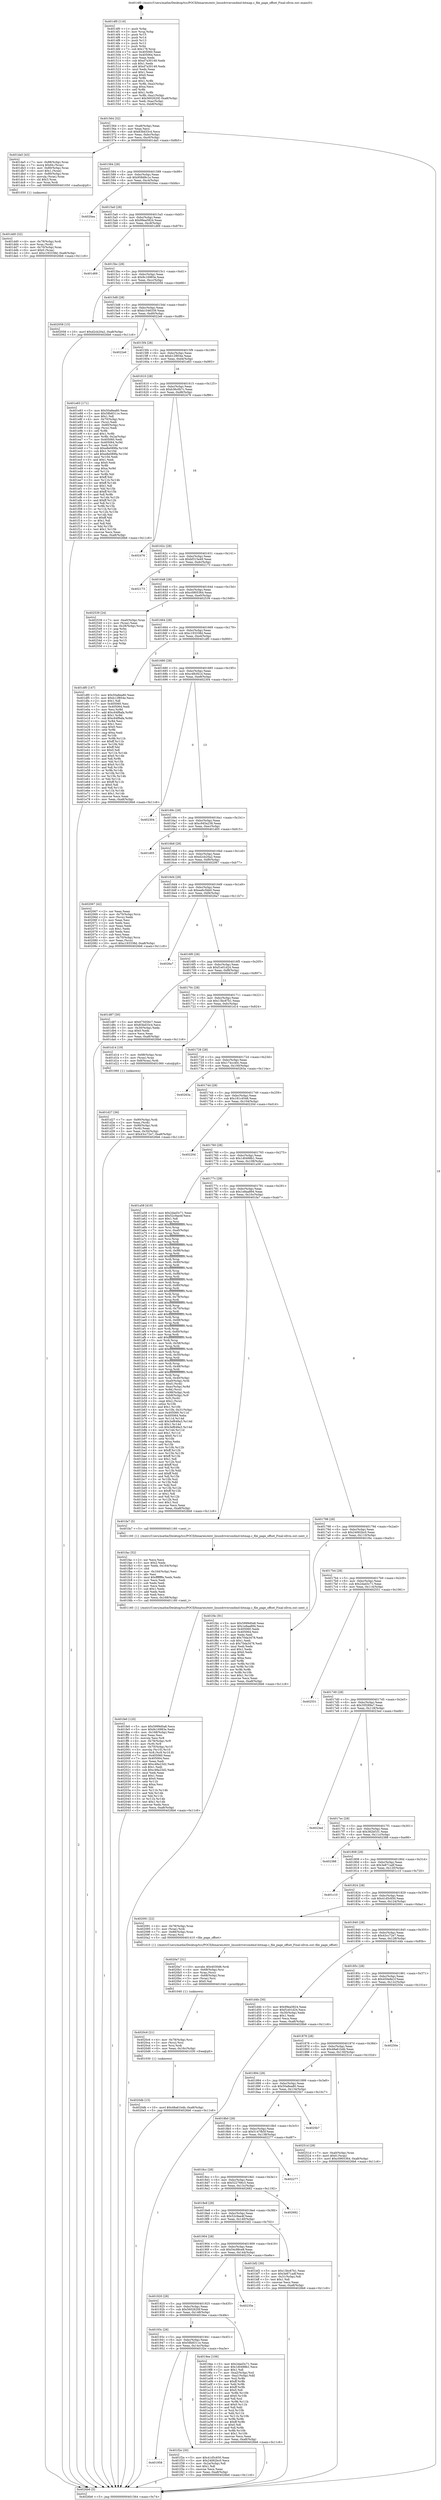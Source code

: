 digraph "0x4014f0" {
  label = "0x4014f0 (/mnt/c/Users/mathe/Desktop/tcc/POCII/binaries/extr_linuxdriversmdmd-bitmap.c_file_page_offset_Final-ollvm.out::main(0))"
  labelloc = "t"
  node[shape=record]

  Entry [label="",width=0.3,height=0.3,shape=circle,fillcolor=black,style=filled]
  "0x401564" [label="{
     0x401564 [32]\l
     | [instrs]\l
     &nbsp;&nbsp;0x401564 \<+6\>: mov -0xa8(%rbp),%eax\l
     &nbsp;&nbsp;0x40156a \<+2\>: mov %eax,%ecx\l
     &nbsp;&nbsp;0x40156c \<+6\>: sub $0x83bd33c4,%ecx\l
     &nbsp;&nbsp;0x401572 \<+6\>: mov %eax,-0xbc(%rbp)\l
     &nbsp;&nbsp;0x401578 \<+6\>: mov %ecx,-0xc0(%rbp)\l
     &nbsp;&nbsp;0x40157e \<+6\>: je 0000000000401da5 \<main+0x8b5\>\l
  }"]
  "0x401da5" [label="{
     0x401da5 [43]\l
     | [instrs]\l
     &nbsp;&nbsp;0x401da5 \<+7\>: mov -0x88(%rbp),%rax\l
     &nbsp;&nbsp;0x401dac \<+7\>: movq $0x64,(%rax)\l
     &nbsp;&nbsp;0x401db3 \<+4\>: mov -0x80(%rbp),%rax\l
     &nbsp;&nbsp;0x401db7 \<+6\>: movl $0x1,(%rax)\l
     &nbsp;&nbsp;0x401dbd \<+4\>: mov -0x80(%rbp),%rax\l
     &nbsp;&nbsp;0x401dc1 \<+3\>: movslq (%rax),%rax\l
     &nbsp;&nbsp;0x401dc4 \<+4\>: shl $0x3,%rax\l
     &nbsp;&nbsp;0x401dc8 \<+3\>: mov %rax,%rdi\l
     &nbsp;&nbsp;0x401dcb \<+5\>: call 0000000000401050 \<malloc@plt\>\l
     | [calls]\l
     &nbsp;&nbsp;0x401050 \{1\} (unknown)\l
  }"]
  "0x401584" [label="{
     0x401584 [28]\l
     | [instrs]\l
     &nbsp;&nbsp;0x401584 \<+5\>: jmp 0000000000401589 \<main+0x99\>\l
     &nbsp;&nbsp;0x401589 \<+6\>: mov -0xbc(%rbp),%eax\l
     &nbsp;&nbsp;0x40158f \<+5\>: sub $0x958d9c1e,%eax\l
     &nbsp;&nbsp;0x401594 \<+6\>: mov %eax,-0xc4(%rbp)\l
     &nbsp;&nbsp;0x40159a \<+6\>: je 00000000004020ea \<main+0xbfa\>\l
  }"]
  Exit [label="",width=0.3,height=0.3,shape=circle,fillcolor=black,style=filled,peripheries=2]
  "0x4020ea" [label="{
     0x4020ea\l
  }", style=dashed]
  "0x4015a0" [label="{
     0x4015a0 [28]\l
     | [instrs]\l
     &nbsp;&nbsp;0x4015a0 \<+5\>: jmp 00000000004015a5 \<main+0xb5\>\l
     &nbsp;&nbsp;0x4015a5 \<+6\>: mov -0xbc(%rbp),%eax\l
     &nbsp;&nbsp;0x4015ab \<+5\>: sub $0x99ea5824,%eax\l
     &nbsp;&nbsp;0x4015b0 \<+6\>: mov %eax,-0xc8(%rbp)\l
     &nbsp;&nbsp;0x4015b6 \<+6\>: je 0000000000401d69 \<main+0x879\>\l
  }"]
  "0x4020db" [label="{
     0x4020db [15]\l
     | [instrs]\l
     &nbsp;&nbsp;0x4020db \<+10\>: movl $0x48a61b4b,-0xa8(%rbp)\l
     &nbsp;&nbsp;0x4020e5 \<+5\>: jmp 00000000004026b6 \<main+0x11c6\>\l
  }"]
  "0x401d69" [label="{
     0x401d69\l
  }", style=dashed]
  "0x4015bc" [label="{
     0x4015bc [28]\l
     | [instrs]\l
     &nbsp;&nbsp;0x4015bc \<+5\>: jmp 00000000004015c1 \<main+0xd1\>\l
     &nbsp;&nbsp;0x4015c1 \<+6\>: mov -0xbc(%rbp),%eax\l
     &nbsp;&nbsp;0x4015c7 \<+5\>: sub $0x9c16983e,%eax\l
     &nbsp;&nbsp;0x4015cc \<+6\>: mov %eax,-0xcc(%rbp)\l
     &nbsp;&nbsp;0x4015d2 \<+6\>: je 0000000000402058 \<main+0xb68\>\l
  }"]
  "0x4020c6" [label="{
     0x4020c6 [21]\l
     | [instrs]\l
     &nbsp;&nbsp;0x4020c6 \<+4\>: mov -0x78(%rbp),%rsi\l
     &nbsp;&nbsp;0x4020ca \<+3\>: mov (%rsi),%rsi\l
     &nbsp;&nbsp;0x4020cd \<+3\>: mov %rsi,%rdi\l
     &nbsp;&nbsp;0x4020d0 \<+6\>: mov %eax,-0x16c(%rbp)\l
     &nbsp;&nbsp;0x4020d6 \<+5\>: call 0000000000401030 \<free@plt\>\l
     | [calls]\l
     &nbsp;&nbsp;0x401030 \{1\} (unknown)\l
  }"]
  "0x402058" [label="{
     0x402058 [15]\l
     | [instrs]\l
     &nbsp;&nbsp;0x402058 \<+10\>: movl $0xd2cb20a2,-0xa8(%rbp)\l
     &nbsp;&nbsp;0x402062 \<+5\>: jmp 00000000004026b6 \<main+0x11c6\>\l
  }"]
  "0x4015d8" [label="{
     0x4015d8 [28]\l
     | [instrs]\l
     &nbsp;&nbsp;0x4015d8 \<+5\>: jmp 00000000004015dd \<main+0xed\>\l
     &nbsp;&nbsp;0x4015dd \<+6\>: mov -0xbc(%rbp),%eax\l
     &nbsp;&nbsp;0x4015e3 \<+5\>: sub $0xb1046339,%eax\l
     &nbsp;&nbsp;0x4015e8 \<+6\>: mov %eax,-0xd0(%rbp)\l
     &nbsp;&nbsp;0x4015ee \<+6\>: je 00000000004022e6 \<main+0xdf6\>\l
  }"]
  "0x4020a7" [label="{
     0x4020a7 [31]\l
     | [instrs]\l
     &nbsp;&nbsp;0x4020a7 \<+10\>: movabs $0x4030d6,%rdi\l
     &nbsp;&nbsp;0x4020b1 \<+4\>: mov -0x68(%rbp),%rsi\l
     &nbsp;&nbsp;0x4020b5 \<+3\>: mov %rax,(%rsi)\l
     &nbsp;&nbsp;0x4020b8 \<+4\>: mov -0x68(%rbp),%rax\l
     &nbsp;&nbsp;0x4020bc \<+3\>: mov (%rax),%rsi\l
     &nbsp;&nbsp;0x4020bf \<+2\>: mov $0x0,%al\l
     &nbsp;&nbsp;0x4020c1 \<+5\>: call 0000000000401040 \<printf@plt\>\l
     | [calls]\l
     &nbsp;&nbsp;0x401040 \{1\} (unknown)\l
  }"]
  "0x4022e6" [label="{
     0x4022e6\l
  }", style=dashed]
  "0x4015f4" [label="{
     0x4015f4 [28]\l
     | [instrs]\l
     &nbsp;&nbsp;0x4015f4 \<+5\>: jmp 00000000004015f9 \<main+0x109\>\l
     &nbsp;&nbsp;0x4015f9 \<+6\>: mov -0xbc(%rbp),%eax\l
     &nbsp;&nbsp;0x4015ff \<+5\>: sub $0xb12f854e,%eax\l
     &nbsp;&nbsp;0x401604 \<+6\>: mov %eax,-0xd4(%rbp)\l
     &nbsp;&nbsp;0x40160a \<+6\>: je 0000000000401e83 \<main+0x993\>\l
  }"]
  "0x401fe0" [label="{
     0x401fe0 [120]\l
     | [instrs]\l
     &nbsp;&nbsp;0x401fe0 \<+5\>: mov $0x5999d0a8,%ecx\l
     &nbsp;&nbsp;0x401fe5 \<+5\>: mov $0x9c16983e,%edx\l
     &nbsp;&nbsp;0x401fea \<+6\>: mov -0x168(%rbp),%esi\l
     &nbsp;&nbsp;0x401ff0 \<+3\>: imul %eax,%esi\l
     &nbsp;&nbsp;0x401ff3 \<+3\>: movslq %esi,%r8\l
     &nbsp;&nbsp;0x401ff6 \<+4\>: mov -0x78(%rbp),%r9\l
     &nbsp;&nbsp;0x401ffa \<+3\>: mov (%r9),%r9\l
     &nbsp;&nbsp;0x401ffd \<+4\>: mov -0x70(%rbp),%r10\l
     &nbsp;&nbsp;0x402001 \<+3\>: movslq (%r10),%r10\l
     &nbsp;&nbsp;0x402004 \<+4\>: mov %r8,(%r9,%r10,8)\l
     &nbsp;&nbsp;0x402008 \<+7\>: mov 0x405060,%eax\l
     &nbsp;&nbsp;0x40200f \<+7\>: mov 0x405064,%esi\l
     &nbsp;&nbsp;0x402016 \<+2\>: mov %eax,%edi\l
     &nbsp;&nbsp;0x402018 \<+6\>: add $0xc48a23d2,%edi\l
     &nbsp;&nbsp;0x40201e \<+3\>: sub $0x1,%edi\l
     &nbsp;&nbsp;0x402021 \<+6\>: sub $0xc48a23d2,%edi\l
     &nbsp;&nbsp;0x402027 \<+3\>: imul %edi,%eax\l
     &nbsp;&nbsp;0x40202a \<+3\>: and $0x1,%eax\l
     &nbsp;&nbsp;0x40202d \<+3\>: cmp $0x0,%eax\l
     &nbsp;&nbsp;0x402030 \<+4\>: sete %r11b\l
     &nbsp;&nbsp;0x402034 \<+3\>: cmp $0xa,%esi\l
     &nbsp;&nbsp;0x402037 \<+3\>: setl %bl\l
     &nbsp;&nbsp;0x40203a \<+3\>: mov %r11b,%r14b\l
     &nbsp;&nbsp;0x40203d \<+3\>: and %bl,%r14b\l
     &nbsp;&nbsp;0x402040 \<+3\>: xor %bl,%r11b\l
     &nbsp;&nbsp;0x402043 \<+3\>: or %r11b,%r14b\l
     &nbsp;&nbsp;0x402046 \<+4\>: test $0x1,%r14b\l
     &nbsp;&nbsp;0x40204a \<+3\>: cmovne %edx,%ecx\l
     &nbsp;&nbsp;0x40204d \<+6\>: mov %ecx,-0xa8(%rbp)\l
     &nbsp;&nbsp;0x402053 \<+5\>: jmp 00000000004026b6 \<main+0x11c6\>\l
  }"]
  "0x401e83" [label="{
     0x401e83 [171]\l
     | [instrs]\l
     &nbsp;&nbsp;0x401e83 \<+5\>: mov $0x50a8ea80,%eax\l
     &nbsp;&nbsp;0x401e88 \<+5\>: mov $0x58b8311e,%ecx\l
     &nbsp;&nbsp;0x401e8d \<+2\>: mov $0x1,%dl\l
     &nbsp;&nbsp;0x401e8f \<+4\>: mov -0x70(%rbp),%rsi\l
     &nbsp;&nbsp;0x401e93 \<+2\>: mov (%rsi),%edi\l
     &nbsp;&nbsp;0x401e95 \<+4\>: mov -0x80(%rbp),%rsi\l
     &nbsp;&nbsp;0x401e99 \<+2\>: cmp (%rsi),%edi\l
     &nbsp;&nbsp;0x401e9b \<+4\>: setl %r8b\l
     &nbsp;&nbsp;0x401e9f \<+4\>: and $0x1,%r8b\l
     &nbsp;&nbsp;0x401ea3 \<+4\>: mov %r8b,-0x2a(%rbp)\l
     &nbsp;&nbsp;0x401ea7 \<+7\>: mov 0x405060,%edi\l
     &nbsp;&nbsp;0x401eae \<+8\>: mov 0x405064,%r9d\l
     &nbsp;&nbsp;0x401eb6 \<+3\>: mov %edi,%r10d\l
     &nbsp;&nbsp;0x401eb9 \<+7\>: sub $0xe8e089fa,%r10d\l
     &nbsp;&nbsp;0x401ec0 \<+4\>: sub $0x1,%r10d\l
     &nbsp;&nbsp;0x401ec4 \<+7\>: add $0xe8e089fa,%r10d\l
     &nbsp;&nbsp;0x401ecb \<+4\>: imul %r10d,%edi\l
     &nbsp;&nbsp;0x401ecf \<+3\>: and $0x1,%edi\l
     &nbsp;&nbsp;0x401ed2 \<+3\>: cmp $0x0,%edi\l
     &nbsp;&nbsp;0x401ed5 \<+4\>: sete %r8b\l
     &nbsp;&nbsp;0x401ed9 \<+4\>: cmp $0xa,%r9d\l
     &nbsp;&nbsp;0x401edd \<+4\>: setl %r11b\l
     &nbsp;&nbsp;0x401ee1 \<+3\>: mov %r8b,%bl\l
     &nbsp;&nbsp;0x401ee4 \<+3\>: xor $0xff,%bl\l
     &nbsp;&nbsp;0x401ee7 \<+3\>: mov %r11b,%r14b\l
     &nbsp;&nbsp;0x401eea \<+4\>: xor $0xff,%r14b\l
     &nbsp;&nbsp;0x401eee \<+3\>: xor $0x1,%dl\l
     &nbsp;&nbsp;0x401ef1 \<+3\>: mov %bl,%r15b\l
     &nbsp;&nbsp;0x401ef4 \<+4\>: and $0xff,%r15b\l
     &nbsp;&nbsp;0x401ef8 \<+3\>: and %dl,%r8b\l
     &nbsp;&nbsp;0x401efb \<+3\>: mov %r14b,%r12b\l
     &nbsp;&nbsp;0x401efe \<+4\>: and $0xff,%r12b\l
     &nbsp;&nbsp;0x401f02 \<+3\>: and %dl,%r11b\l
     &nbsp;&nbsp;0x401f05 \<+3\>: or %r8b,%r15b\l
     &nbsp;&nbsp;0x401f08 \<+3\>: or %r11b,%r12b\l
     &nbsp;&nbsp;0x401f0b \<+3\>: xor %r12b,%r15b\l
     &nbsp;&nbsp;0x401f0e \<+3\>: or %r14b,%bl\l
     &nbsp;&nbsp;0x401f11 \<+3\>: xor $0xff,%bl\l
     &nbsp;&nbsp;0x401f14 \<+3\>: or $0x1,%dl\l
     &nbsp;&nbsp;0x401f17 \<+2\>: and %dl,%bl\l
     &nbsp;&nbsp;0x401f19 \<+3\>: or %bl,%r15b\l
     &nbsp;&nbsp;0x401f1c \<+4\>: test $0x1,%r15b\l
     &nbsp;&nbsp;0x401f20 \<+3\>: cmovne %ecx,%eax\l
     &nbsp;&nbsp;0x401f23 \<+6\>: mov %eax,-0xa8(%rbp)\l
     &nbsp;&nbsp;0x401f29 \<+5\>: jmp 00000000004026b6 \<main+0x11c6\>\l
  }"]
  "0x401610" [label="{
     0x401610 [28]\l
     | [instrs]\l
     &nbsp;&nbsp;0x401610 \<+5\>: jmp 0000000000401615 \<main+0x125\>\l
     &nbsp;&nbsp;0x401615 \<+6\>: mov -0xbc(%rbp),%eax\l
     &nbsp;&nbsp;0x40161b \<+5\>: sub $0xb36c0b7c,%eax\l
     &nbsp;&nbsp;0x401620 \<+6\>: mov %eax,-0xd8(%rbp)\l
     &nbsp;&nbsp;0x401626 \<+6\>: je 0000000000402476 \<main+0xf86\>\l
  }"]
  "0x401fac" [label="{
     0x401fac [52]\l
     | [instrs]\l
     &nbsp;&nbsp;0x401fac \<+2\>: xor %ecx,%ecx\l
     &nbsp;&nbsp;0x401fae \<+5\>: mov $0x2,%edx\l
     &nbsp;&nbsp;0x401fb3 \<+6\>: mov %edx,-0x164(%rbp)\l
     &nbsp;&nbsp;0x401fb9 \<+1\>: cltd\l
     &nbsp;&nbsp;0x401fba \<+6\>: mov -0x164(%rbp),%esi\l
     &nbsp;&nbsp;0x401fc0 \<+2\>: idiv %esi\l
     &nbsp;&nbsp;0x401fc2 \<+6\>: imul $0xfffffffe,%edx,%edx\l
     &nbsp;&nbsp;0x401fc8 \<+2\>: mov %ecx,%edi\l
     &nbsp;&nbsp;0x401fca \<+2\>: sub %edx,%edi\l
     &nbsp;&nbsp;0x401fcc \<+2\>: mov %ecx,%edx\l
     &nbsp;&nbsp;0x401fce \<+3\>: sub $0x1,%edx\l
     &nbsp;&nbsp;0x401fd1 \<+2\>: add %edx,%edi\l
     &nbsp;&nbsp;0x401fd3 \<+2\>: sub %edi,%ecx\l
     &nbsp;&nbsp;0x401fd5 \<+6\>: mov %ecx,-0x168(%rbp)\l
     &nbsp;&nbsp;0x401fdb \<+5\>: call 0000000000401160 \<next_i\>\l
     | [calls]\l
     &nbsp;&nbsp;0x401160 \{1\} (/mnt/c/Users/mathe/Desktop/tcc/POCII/binaries/extr_linuxdriversmdmd-bitmap.c_file_page_offset_Final-ollvm.out::next_i)\l
  }"]
  "0x402476" [label="{
     0x402476\l
  }", style=dashed]
  "0x40162c" [label="{
     0x40162c [28]\l
     | [instrs]\l
     &nbsp;&nbsp;0x40162c \<+5\>: jmp 0000000000401631 \<main+0x141\>\l
     &nbsp;&nbsp;0x401631 \<+6\>: mov -0xbc(%rbp),%eax\l
     &nbsp;&nbsp;0x401637 \<+5\>: sub $0xbf315e49,%eax\l
     &nbsp;&nbsp;0x40163c \<+6\>: mov %eax,-0xdc(%rbp)\l
     &nbsp;&nbsp;0x401642 \<+6\>: je 0000000000402173 \<main+0xc83\>\l
  }"]
  "0x401958" [label="{
     0x401958\l
  }", style=dashed]
  "0x402173" [label="{
     0x402173\l
  }", style=dashed]
  "0x401648" [label="{
     0x401648 [28]\l
     | [instrs]\l
     &nbsp;&nbsp;0x401648 \<+5\>: jmp 000000000040164d \<main+0x15d\>\l
     &nbsp;&nbsp;0x40164d \<+6\>: mov -0xbc(%rbp),%eax\l
     &nbsp;&nbsp;0x401653 \<+5\>: sub $0xc0905364,%eax\l
     &nbsp;&nbsp;0x401658 \<+6\>: mov %eax,-0xe0(%rbp)\l
     &nbsp;&nbsp;0x40165e \<+6\>: je 0000000000402539 \<main+0x1049\>\l
  }"]
  "0x401f2e" [label="{
     0x401f2e [30]\l
     | [instrs]\l
     &nbsp;&nbsp;0x401f2e \<+5\>: mov $0x41d5c650,%eax\l
     &nbsp;&nbsp;0x401f33 \<+5\>: mov $0x24062bc0,%ecx\l
     &nbsp;&nbsp;0x401f38 \<+3\>: mov -0x2a(%rbp),%dl\l
     &nbsp;&nbsp;0x401f3b \<+3\>: test $0x1,%dl\l
     &nbsp;&nbsp;0x401f3e \<+3\>: cmovne %ecx,%eax\l
     &nbsp;&nbsp;0x401f41 \<+6\>: mov %eax,-0xa8(%rbp)\l
     &nbsp;&nbsp;0x401f47 \<+5\>: jmp 00000000004026b6 \<main+0x11c6\>\l
  }"]
  "0x402539" [label="{
     0x402539 [24]\l
     | [instrs]\l
     &nbsp;&nbsp;0x402539 \<+7\>: mov -0xa0(%rbp),%rax\l
     &nbsp;&nbsp;0x402540 \<+2\>: mov (%rax),%eax\l
     &nbsp;&nbsp;0x402542 \<+4\>: lea -0x28(%rbp),%rsp\l
     &nbsp;&nbsp;0x402546 \<+1\>: pop %rbx\l
     &nbsp;&nbsp;0x402547 \<+2\>: pop %r12\l
     &nbsp;&nbsp;0x402549 \<+2\>: pop %r13\l
     &nbsp;&nbsp;0x40254b \<+2\>: pop %r14\l
     &nbsp;&nbsp;0x40254d \<+2\>: pop %r15\l
     &nbsp;&nbsp;0x40254f \<+1\>: pop %rbp\l
     &nbsp;&nbsp;0x402550 \<+1\>: ret\l
  }"]
  "0x401664" [label="{
     0x401664 [28]\l
     | [instrs]\l
     &nbsp;&nbsp;0x401664 \<+5\>: jmp 0000000000401669 \<main+0x179\>\l
     &nbsp;&nbsp;0x401669 \<+6\>: mov -0xbc(%rbp),%eax\l
     &nbsp;&nbsp;0x40166f \<+5\>: sub $0xc193338d,%eax\l
     &nbsp;&nbsp;0x401674 \<+6\>: mov %eax,-0xe4(%rbp)\l
     &nbsp;&nbsp;0x40167a \<+6\>: je 0000000000401df0 \<main+0x900\>\l
  }"]
  "0x401dd0" [label="{
     0x401dd0 [32]\l
     | [instrs]\l
     &nbsp;&nbsp;0x401dd0 \<+4\>: mov -0x78(%rbp),%rdi\l
     &nbsp;&nbsp;0x401dd4 \<+3\>: mov %rax,(%rdi)\l
     &nbsp;&nbsp;0x401dd7 \<+4\>: mov -0x70(%rbp),%rax\l
     &nbsp;&nbsp;0x401ddb \<+6\>: movl $0x0,(%rax)\l
     &nbsp;&nbsp;0x401de1 \<+10\>: movl $0xc193338d,-0xa8(%rbp)\l
     &nbsp;&nbsp;0x401deb \<+5\>: jmp 00000000004026b6 \<main+0x11c6\>\l
  }"]
  "0x401df0" [label="{
     0x401df0 [147]\l
     | [instrs]\l
     &nbsp;&nbsp;0x401df0 \<+5\>: mov $0x50a8ea80,%eax\l
     &nbsp;&nbsp;0x401df5 \<+5\>: mov $0xb12f854e,%ecx\l
     &nbsp;&nbsp;0x401dfa \<+2\>: mov $0x1,%dl\l
     &nbsp;&nbsp;0x401dfc \<+7\>: mov 0x405060,%esi\l
     &nbsp;&nbsp;0x401e03 \<+7\>: mov 0x405064,%edi\l
     &nbsp;&nbsp;0x401e0a \<+3\>: mov %esi,%r8d\l
     &nbsp;&nbsp;0x401e0d \<+7\>: add $0xc64f8afa,%r8d\l
     &nbsp;&nbsp;0x401e14 \<+4\>: sub $0x1,%r8d\l
     &nbsp;&nbsp;0x401e18 \<+7\>: sub $0xc64f8afa,%r8d\l
     &nbsp;&nbsp;0x401e1f \<+4\>: imul %r8d,%esi\l
     &nbsp;&nbsp;0x401e23 \<+3\>: and $0x1,%esi\l
     &nbsp;&nbsp;0x401e26 \<+3\>: cmp $0x0,%esi\l
     &nbsp;&nbsp;0x401e29 \<+4\>: sete %r9b\l
     &nbsp;&nbsp;0x401e2d \<+3\>: cmp $0xa,%edi\l
     &nbsp;&nbsp;0x401e30 \<+4\>: setl %r10b\l
     &nbsp;&nbsp;0x401e34 \<+3\>: mov %r9b,%r11b\l
     &nbsp;&nbsp;0x401e37 \<+4\>: xor $0xff,%r11b\l
     &nbsp;&nbsp;0x401e3b \<+3\>: mov %r10b,%bl\l
     &nbsp;&nbsp;0x401e3e \<+3\>: xor $0xff,%bl\l
     &nbsp;&nbsp;0x401e41 \<+3\>: xor $0x0,%dl\l
     &nbsp;&nbsp;0x401e44 \<+3\>: mov %r11b,%r14b\l
     &nbsp;&nbsp;0x401e47 \<+4\>: and $0x0,%r14b\l
     &nbsp;&nbsp;0x401e4b \<+3\>: and %dl,%r9b\l
     &nbsp;&nbsp;0x401e4e \<+3\>: mov %bl,%r15b\l
     &nbsp;&nbsp;0x401e51 \<+4\>: and $0x0,%r15b\l
     &nbsp;&nbsp;0x401e55 \<+3\>: and %dl,%r10b\l
     &nbsp;&nbsp;0x401e58 \<+3\>: or %r9b,%r14b\l
     &nbsp;&nbsp;0x401e5b \<+3\>: or %r10b,%r15b\l
     &nbsp;&nbsp;0x401e5e \<+3\>: xor %r15b,%r14b\l
     &nbsp;&nbsp;0x401e61 \<+3\>: or %bl,%r11b\l
     &nbsp;&nbsp;0x401e64 \<+4\>: xor $0xff,%r11b\l
     &nbsp;&nbsp;0x401e68 \<+3\>: or $0x0,%dl\l
     &nbsp;&nbsp;0x401e6b \<+3\>: and %dl,%r11b\l
     &nbsp;&nbsp;0x401e6e \<+3\>: or %r11b,%r14b\l
     &nbsp;&nbsp;0x401e71 \<+4\>: test $0x1,%r14b\l
     &nbsp;&nbsp;0x401e75 \<+3\>: cmovne %ecx,%eax\l
     &nbsp;&nbsp;0x401e78 \<+6\>: mov %eax,-0xa8(%rbp)\l
     &nbsp;&nbsp;0x401e7e \<+5\>: jmp 00000000004026b6 \<main+0x11c6\>\l
  }"]
  "0x401680" [label="{
     0x401680 [28]\l
     | [instrs]\l
     &nbsp;&nbsp;0x401680 \<+5\>: jmp 0000000000401685 \<main+0x195\>\l
     &nbsp;&nbsp;0x401685 \<+6\>: mov -0xbc(%rbp),%eax\l
     &nbsp;&nbsp;0x40168b \<+5\>: sub $0xc48cf41d,%eax\l
     &nbsp;&nbsp;0x401690 \<+6\>: mov %eax,-0xe8(%rbp)\l
     &nbsp;&nbsp;0x401696 \<+6\>: je 0000000000402304 \<main+0xe14\>\l
  }"]
  "0x401d27" [label="{
     0x401d27 [36]\l
     | [instrs]\l
     &nbsp;&nbsp;0x401d27 \<+7\>: mov -0x90(%rbp),%rdi\l
     &nbsp;&nbsp;0x401d2e \<+2\>: mov %eax,(%rdi)\l
     &nbsp;&nbsp;0x401d30 \<+7\>: mov -0x90(%rbp),%rdi\l
     &nbsp;&nbsp;0x401d37 \<+2\>: mov (%rdi),%eax\l
     &nbsp;&nbsp;0x401d39 \<+3\>: mov %eax,-0x30(%rbp)\l
     &nbsp;&nbsp;0x401d3c \<+10\>: movl $0x43cc72e7,-0xa8(%rbp)\l
     &nbsp;&nbsp;0x401d46 \<+5\>: jmp 00000000004026b6 \<main+0x11c6\>\l
  }"]
  "0x402304" [label="{
     0x402304\l
  }", style=dashed]
  "0x40169c" [label="{
     0x40169c [28]\l
     | [instrs]\l
     &nbsp;&nbsp;0x40169c \<+5\>: jmp 00000000004016a1 \<main+0x1b1\>\l
     &nbsp;&nbsp;0x4016a1 \<+6\>: mov -0xbc(%rbp),%eax\l
     &nbsp;&nbsp;0x4016a7 \<+5\>: sub $0xc945a238,%eax\l
     &nbsp;&nbsp;0x4016ac \<+6\>: mov %eax,-0xec(%rbp)\l
     &nbsp;&nbsp;0x4016b2 \<+6\>: je 0000000000401d05 \<main+0x815\>\l
  }"]
  "0x4014f0" [label="{
     0x4014f0 [116]\l
     | [instrs]\l
     &nbsp;&nbsp;0x4014f0 \<+1\>: push %rbp\l
     &nbsp;&nbsp;0x4014f1 \<+3\>: mov %rsp,%rbp\l
     &nbsp;&nbsp;0x4014f4 \<+2\>: push %r15\l
     &nbsp;&nbsp;0x4014f6 \<+2\>: push %r14\l
     &nbsp;&nbsp;0x4014f8 \<+2\>: push %r13\l
     &nbsp;&nbsp;0x4014fa \<+2\>: push %r12\l
     &nbsp;&nbsp;0x4014fc \<+1\>: push %rbx\l
     &nbsp;&nbsp;0x4014fd \<+7\>: sub $0x178,%rsp\l
     &nbsp;&nbsp;0x401504 \<+7\>: mov 0x405060,%eax\l
     &nbsp;&nbsp;0x40150b \<+7\>: mov 0x405064,%ecx\l
     &nbsp;&nbsp;0x401512 \<+2\>: mov %eax,%edx\l
     &nbsp;&nbsp;0x401514 \<+6\>: sub $0xd7a30149,%edx\l
     &nbsp;&nbsp;0x40151a \<+3\>: sub $0x1,%edx\l
     &nbsp;&nbsp;0x40151d \<+6\>: add $0xd7a30149,%edx\l
     &nbsp;&nbsp;0x401523 \<+3\>: imul %edx,%eax\l
     &nbsp;&nbsp;0x401526 \<+3\>: and $0x1,%eax\l
     &nbsp;&nbsp;0x401529 \<+3\>: cmp $0x0,%eax\l
     &nbsp;&nbsp;0x40152c \<+4\>: sete %r8b\l
     &nbsp;&nbsp;0x401530 \<+4\>: and $0x1,%r8b\l
     &nbsp;&nbsp;0x401534 \<+7\>: mov %r8b,-0xa2(%rbp)\l
     &nbsp;&nbsp;0x40153b \<+3\>: cmp $0xa,%ecx\l
     &nbsp;&nbsp;0x40153e \<+4\>: setl %r8b\l
     &nbsp;&nbsp;0x401542 \<+4\>: and $0x1,%r8b\l
     &nbsp;&nbsp;0x401546 \<+7\>: mov %r8b,-0xa1(%rbp)\l
     &nbsp;&nbsp;0x40154d \<+10\>: movl $0x5602620f,-0xa8(%rbp)\l
     &nbsp;&nbsp;0x401557 \<+6\>: mov %edi,-0xac(%rbp)\l
     &nbsp;&nbsp;0x40155d \<+7\>: mov %rsi,-0xb8(%rbp)\l
  }"]
  "0x401d05" [label="{
     0x401d05\l
  }", style=dashed]
  "0x4016b8" [label="{
     0x4016b8 [28]\l
     | [instrs]\l
     &nbsp;&nbsp;0x4016b8 \<+5\>: jmp 00000000004016bd \<main+0x1cd\>\l
     &nbsp;&nbsp;0x4016bd \<+6\>: mov -0xbc(%rbp),%eax\l
     &nbsp;&nbsp;0x4016c3 \<+5\>: sub $0xd2cb20a2,%eax\l
     &nbsp;&nbsp;0x4016c8 \<+6\>: mov %eax,-0xf0(%rbp)\l
     &nbsp;&nbsp;0x4016ce \<+6\>: je 0000000000402067 \<main+0xb77\>\l
  }"]
  "0x4026b6" [label="{
     0x4026b6 [5]\l
     | [instrs]\l
     &nbsp;&nbsp;0x4026b6 \<+5\>: jmp 0000000000401564 \<main+0x74\>\l
  }"]
  "0x402067" [label="{
     0x402067 [42]\l
     | [instrs]\l
     &nbsp;&nbsp;0x402067 \<+2\>: xor %eax,%eax\l
     &nbsp;&nbsp;0x402069 \<+4\>: mov -0x70(%rbp),%rcx\l
     &nbsp;&nbsp;0x40206d \<+2\>: mov (%rcx),%edx\l
     &nbsp;&nbsp;0x40206f \<+2\>: mov %eax,%esi\l
     &nbsp;&nbsp;0x402071 \<+2\>: sub %edx,%esi\l
     &nbsp;&nbsp;0x402073 \<+2\>: mov %eax,%edx\l
     &nbsp;&nbsp;0x402075 \<+3\>: sub $0x1,%edx\l
     &nbsp;&nbsp;0x402078 \<+2\>: add %edx,%esi\l
     &nbsp;&nbsp;0x40207a \<+2\>: sub %esi,%eax\l
     &nbsp;&nbsp;0x40207c \<+4\>: mov -0x70(%rbp),%rcx\l
     &nbsp;&nbsp;0x402080 \<+2\>: mov %eax,(%rcx)\l
     &nbsp;&nbsp;0x402082 \<+10\>: movl $0xc193338d,-0xa8(%rbp)\l
     &nbsp;&nbsp;0x40208c \<+5\>: jmp 00000000004026b6 \<main+0x11c6\>\l
  }"]
  "0x4016d4" [label="{
     0x4016d4 [28]\l
     | [instrs]\l
     &nbsp;&nbsp;0x4016d4 \<+5\>: jmp 00000000004016d9 \<main+0x1e9\>\l
     &nbsp;&nbsp;0x4016d9 \<+6\>: mov -0xbc(%rbp),%eax\l
     &nbsp;&nbsp;0x4016df \<+5\>: sub $0xea6c5bb0,%eax\l
     &nbsp;&nbsp;0x4016e4 \<+6\>: mov %eax,-0xf4(%rbp)\l
     &nbsp;&nbsp;0x4016ea \<+6\>: je 00000000004026a7 \<main+0x11b7\>\l
  }"]
  "0x40193c" [label="{
     0x40193c [28]\l
     | [instrs]\l
     &nbsp;&nbsp;0x40193c \<+5\>: jmp 0000000000401941 \<main+0x451\>\l
     &nbsp;&nbsp;0x401941 \<+6\>: mov -0xbc(%rbp),%eax\l
     &nbsp;&nbsp;0x401947 \<+5\>: sub $0x58b8311e,%eax\l
     &nbsp;&nbsp;0x40194c \<+6\>: mov %eax,-0x14c(%rbp)\l
     &nbsp;&nbsp;0x401952 \<+6\>: je 0000000000401f2e \<main+0xa3e\>\l
  }"]
  "0x4026a7" [label="{
     0x4026a7\l
  }", style=dashed]
  "0x4016f0" [label="{
     0x4016f0 [28]\l
     | [instrs]\l
     &nbsp;&nbsp;0x4016f0 \<+5\>: jmp 00000000004016f5 \<main+0x205\>\l
     &nbsp;&nbsp;0x4016f5 \<+6\>: mov -0xbc(%rbp),%eax\l
     &nbsp;&nbsp;0x4016fb \<+5\>: sub $0xf1e01d24,%eax\l
     &nbsp;&nbsp;0x401700 \<+6\>: mov %eax,-0xf8(%rbp)\l
     &nbsp;&nbsp;0x401706 \<+6\>: je 0000000000401d87 \<main+0x897\>\l
  }"]
  "0x4019ee" [label="{
     0x4019ee [106]\l
     | [instrs]\l
     &nbsp;&nbsp;0x4019ee \<+5\>: mov $0x2dad3c71,%eax\l
     &nbsp;&nbsp;0x4019f3 \<+5\>: mov $0x1d0498b1,%ecx\l
     &nbsp;&nbsp;0x4019f8 \<+2\>: mov $0x1,%dl\l
     &nbsp;&nbsp;0x4019fa \<+7\>: mov -0xa2(%rbp),%sil\l
     &nbsp;&nbsp;0x401a01 \<+7\>: mov -0xa1(%rbp),%dil\l
     &nbsp;&nbsp;0x401a08 \<+3\>: mov %sil,%r8b\l
     &nbsp;&nbsp;0x401a0b \<+4\>: xor $0xff,%r8b\l
     &nbsp;&nbsp;0x401a0f \<+3\>: mov %dil,%r9b\l
     &nbsp;&nbsp;0x401a12 \<+4\>: xor $0xff,%r9b\l
     &nbsp;&nbsp;0x401a16 \<+3\>: xor $0x0,%dl\l
     &nbsp;&nbsp;0x401a19 \<+3\>: mov %r8b,%r10b\l
     &nbsp;&nbsp;0x401a1c \<+4\>: and $0x0,%r10b\l
     &nbsp;&nbsp;0x401a20 \<+3\>: and %dl,%sil\l
     &nbsp;&nbsp;0x401a23 \<+3\>: mov %r9b,%r11b\l
     &nbsp;&nbsp;0x401a26 \<+4\>: and $0x0,%r11b\l
     &nbsp;&nbsp;0x401a2a \<+3\>: and %dl,%dil\l
     &nbsp;&nbsp;0x401a2d \<+3\>: or %sil,%r10b\l
     &nbsp;&nbsp;0x401a30 \<+3\>: or %dil,%r11b\l
     &nbsp;&nbsp;0x401a33 \<+3\>: xor %r11b,%r10b\l
     &nbsp;&nbsp;0x401a36 \<+3\>: or %r9b,%r8b\l
     &nbsp;&nbsp;0x401a39 \<+4\>: xor $0xff,%r8b\l
     &nbsp;&nbsp;0x401a3d \<+3\>: or $0x0,%dl\l
     &nbsp;&nbsp;0x401a40 \<+3\>: and %dl,%r8b\l
     &nbsp;&nbsp;0x401a43 \<+3\>: or %r8b,%r10b\l
     &nbsp;&nbsp;0x401a46 \<+4\>: test $0x1,%r10b\l
     &nbsp;&nbsp;0x401a4a \<+3\>: cmovne %ecx,%eax\l
     &nbsp;&nbsp;0x401a4d \<+6\>: mov %eax,-0xa8(%rbp)\l
     &nbsp;&nbsp;0x401a53 \<+5\>: jmp 00000000004026b6 \<main+0x11c6\>\l
  }"]
  "0x401d87" [label="{
     0x401d87 [30]\l
     | [instrs]\l
     &nbsp;&nbsp;0x401d87 \<+5\>: mov $0x675056c7,%eax\l
     &nbsp;&nbsp;0x401d8c \<+5\>: mov $0x83bd33c4,%ecx\l
     &nbsp;&nbsp;0x401d91 \<+3\>: mov -0x30(%rbp),%edx\l
     &nbsp;&nbsp;0x401d94 \<+3\>: cmp $0x0,%edx\l
     &nbsp;&nbsp;0x401d97 \<+3\>: cmove %ecx,%eax\l
     &nbsp;&nbsp;0x401d9a \<+6\>: mov %eax,-0xa8(%rbp)\l
     &nbsp;&nbsp;0x401da0 \<+5\>: jmp 00000000004026b6 \<main+0x11c6\>\l
  }"]
  "0x40170c" [label="{
     0x40170c [28]\l
     | [instrs]\l
     &nbsp;&nbsp;0x40170c \<+5\>: jmp 0000000000401711 \<main+0x221\>\l
     &nbsp;&nbsp;0x401711 \<+6\>: mov -0xbc(%rbp),%eax\l
     &nbsp;&nbsp;0x401717 \<+5\>: sub $0x13bc87b1,%eax\l
     &nbsp;&nbsp;0x40171c \<+6\>: mov %eax,-0xfc(%rbp)\l
     &nbsp;&nbsp;0x401722 \<+6\>: je 0000000000401d14 \<main+0x824\>\l
  }"]
  "0x401920" [label="{
     0x401920 [28]\l
     | [instrs]\l
     &nbsp;&nbsp;0x401920 \<+5\>: jmp 0000000000401925 \<main+0x435\>\l
     &nbsp;&nbsp;0x401925 \<+6\>: mov -0xbc(%rbp),%eax\l
     &nbsp;&nbsp;0x40192b \<+5\>: sub $0x5602620f,%eax\l
     &nbsp;&nbsp;0x401930 \<+6\>: mov %eax,-0x148(%rbp)\l
     &nbsp;&nbsp;0x401936 \<+6\>: je 00000000004019ee \<main+0x4fe\>\l
  }"]
  "0x401d14" [label="{
     0x401d14 [19]\l
     | [instrs]\l
     &nbsp;&nbsp;0x401d14 \<+7\>: mov -0x98(%rbp),%rax\l
     &nbsp;&nbsp;0x401d1b \<+3\>: mov (%rax),%rax\l
     &nbsp;&nbsp;0x401d1e \<+4\>: mov 0x8(%rax),%rdi\l
     &nbsp;&nbsp;0x401d22 \<+5\>: call 0000000000401060 \<atoi@plt\>\l
     | [calls]\l
     &nbsp;&nbsp;0x401060 \{1\} (unknown)\l
  }"]
  "0x401728" [label="{
     0x401728 [28]\l
     | [instrs]\l
     &nbsp;&nbsp;0x401728 \<+5\>: jmp 000000000040172d \<main+0x23d\>\l
     &nbsp;&nbsp;0x40172d \<+6\>: mov -0xbc(%rbp),%eax\l
     &nbsp;&nbsp;0x401733 \<+5\>: sub $0x174cc40c,%eax\l
     &nbsp;&nbsp;0x401738 \<+6\>: mov %eax,-0x100(%rbp)\l
     &nbsp;&nbsp;0x40173e \<+6\>: je 000000000040263a \<main+0x114a\>\l
  }"]
  "0x40235e" [label="{
     0x40235e\l
  }", style=dashed]
  "0x40263a" [label="{
     0x40263a\l
  }", style=dashed]
  "0x401744" [label="{
     0x401744 [28]\l
     | [instrs]\l
     &nbsp;&nbsp;0x401744 \<+5\>: jmp 0000000000401749 \<main+0x259\>\l
     &nbsp;&nbsp;0x401749 \<+6\>: mov -0xbc(%rbp),%eax\l
     &nbsp;&nbsp;0x40174f \<+5\>: sub $0x181c4548,%eax\l
     &nbsp;&nbsp;0x401754 \<+6\>: mov %eax,-0x104(%rbp)\l
     &nbsp;&nbsp;0x40175a \<+6\>: je 000000000040220d \<main+0xd1d\>\l
  }"]
  "0x401904" [label="{
     0x401904 [28]\l
     | [instrs]\l
     &nbsp;&nbsp;0x401904 \<+5\>: jmp 0000000000401909 \<main+0x419\>\l
     &nbsp;&nbsp;0x401909 \<+6\>: mov -0xbc(%rbp),%eax\l
     &nbsp;&nbsp;0x40190f \<+5\>: sub $0x54c88ce8,%eax\l
     &nbsp;&nbsp;0x401914 \<+6\>: mov %eax,-0x144(%rbp)\l
     &nbsp;&nbsp;0x40191a \<+6\>: je 000000000040235e \<main+0xe6e\>\l
  }"]
  "0x40220d" [label="{
     0x40220d\l
  }", style=dashed]
  "0x401760" [label="{
     0x401760 [28]\l
     | [instrs]\l
     &nbsp;&nbsp;0x401760 \<+5\>: jmp 0000000000401765 \<main+0x275\>\l
     &nbsp;&nbsp;0x401765 \<+6\>: mov -0xbc(%rbp),%eax\l
     &nbsp;&nbsp;0x40176b \<+5\>: sub $0x1d0498b1,%eax\l
     &nbsp;&nbsp;0x401770 \<+6\>: mov %eax,-0x108(%rbp)\l
     &nbsp;&nbsp;0x401776 \<+6\>: je 0000000000401a58 \<main+0x568\>\l
  }"]
  "0x401bf2" [label="{
     0x401bf2 [30]\l
     | [instrs]\l
     &nbsp;&nbsp;0x401bf2 \<+5\>: mov $0x13bc87b1,%eax\l
     &nbsp;&nbsp;0x401bf7 \<+5\>: mov $0x3e871adf,%ecx\l
     &nbsp;&nbsp;0x401bfc \<+3\>: mov -0x31(%rbp),%dl\l
     &nbsp;&nbsp;0x401bff \<+3\>: test $0x1,%dl\l
     &nbsp;&nbsp;0x401c02 \<+3\>: cmovne %ecx,%eax\l
     &nbsp;&nbsp;0x401c05 \<+6\>: mov %eax,-0xa8(%rbp)\l
     &nbsp;&nbsp;0x401c0b \<+5\>: jmp 00000000004026b6 \<main+0x11c6\>\l
  }"]
  "0x401a58" [label="{
     0x401a58 [410]\l
     | [instrs]\l
     &nbsp;&nbsp;0x401a58 \<+5\>: mov $0x2dad3c71,%eax\l
     &nbsp;&nbsp;0x401a5d \<+5\>: mov $0x52c9ae4f,%ecx\l
     &nbsp;&nbsp;0x401a62 \<+2\>: mov $0x1,%dl\l
     &nbsp;&nbsp;0x401a64 \<+3\>: mov %rsp,%rsi\l
     &nbsp;&nbsp;0x401a67 \<+4\>: add $0xfffffffffffffff0,%rsi\l
     &nbsp;&nbsp;0x401a6b \<+3\>: mov %rsi,%rsp\l
     &nbsp;&nbsp;0x401a6e \<+7\>: mov %rsi,-0xa0(%rbp)\l
     &nbsp;&nbsp;0x401a75 \<+3\>: mov %rsp,%rsi\l
     &nbsp;&nbsp;0x401a78 \<+4\>: add $0xfffffffffffffff0,%rsi\l
     &nbsp;&nbsp;0x401a7c \<+3\>: mov %rsi,%rsp\l
     &nbsp;&nbsp;0x401a7f \<+3\>: mov %rsp,%rdi\l
     &nbsp;&nbsp;0x401a82 \<+4\>: add $0xfffffffffffffff0,%rdi\l
     &nbsp;&nbsp;0x401a86 \<+3\>: mov %rdi,%rsp\l
     &nbsp;&nbsp;0x401a89 \<+7\>: mov %rdi,-0x98(%rbp)\l
     &nbsp;&nbsp;0x401a90 \<+3\>: mov %rsp,%rdi\l
     &nbsp;&nbsp;0x401a93 \<+4\>: add $0xfffffffffffffff0,%rdi\l
     &nbsp;&nbsp;0x401a97 \<+3\>: mov %rdi,%rsp\l
     &nbsp;&nbsp;0x401a9a \<+7\>: mov %rdi,-0x90(%rbp)\l
     &nbsp;&nbsp;0x401aa1 \<+3\>: mov %rsp,%rdi\l
     &nbsp;&nbsp;0x401aa4 \<+4\>: add $0xfffffffffffffff0,%rdi\l
     &nbsp;&nbsp;0x401aa8 \<+3\>: mov %rdi,%rsp\l
     &nbsp;&nbsp;0x401aab \<+7\>: mov %rdi,-0x88(%rbp)\l
     &nbsp;&nbsp;0x401ab2 \<+3\>: mov %rsp,%rdi\l
     &nbsp;&nbsp;0x401ab5 \<+4\>: add $0xfffffffffffffff0,%rdi\l
     &nbsp;&nbsp;0x401ab9 \<+3\>: mov %rdi,%rsp\l
     &nbsp;&nbsp;0x401abc \<+4\>: mov %rdi,-0x80(%rbp)\l
     &nbsp;&nbsp;0x401ac0 \<+3\>: mov %rsp,%rdi\l
     &nbsp;&nbsp;0x401ac3 \<+4\>: add $0xfffffffffffffff0,%rdi\l
     &nbsp;&nbsp;0x401ac7 \<+3\>: mov %rdi,%rsp\l
     &nbsp;&nbsp;0x401aca \<+4\>: mov %rdi,-0x78(%rbp)\l
     &nbsp;&nbsp;0x401ace \<+3\>: mov %rsp,%rdi\l
     &nbsp;&nbsp;0x401ad1 \<+4\>: add $0xfffffffffffffff0,%rdi\l
     &nbsp;&nbsp;0x401ad5 \<+3\>: mov %rdi,%rsp\l
     &nbsp;&nbsp;0x401ad8 \<+4\>: mov %rdi,-0x70(%rbp)\l
     &nbsp;&nbsp;0x401adc \<+3\>: mov %rsp,%rdi\l
     &nbsp;&nbsp;0x401adf \<+4\>: add $0xfffffffffffffff0,%rdi\l
     &nbsp;&nbsp;0x401ae3 \<+3\>: mov %rdi,%rsp\l
     &nbsp;&nbsp;0x401ae6 \<+4\>: mov %rdi,-0x68(%rbp)\l
     &nbsp;&nbsp;0x401aea \<+3\>: mov %rsp,%rdi\l
     &nbsp;&nbsp;0x401aed \<+4\>: add $0xfffffffffffffff0,%rdi\l
     &nbsp;&nbsp;0x401af1 \<+3\>: mov %rdi,%rsp\l
     &nbsp;&nbsp;0x401af4 \<+4\>: mov %rdi,-0x60(%rbp)\l
     &nbsp;&nbsp;0x401af8 \<+3\>: mov %rsp,%rdi\l
     &nbsp;&nbsp;0x401afb \<+4\>: add $0xfffffffffffffff0,%rdi\l
     &nbsp;&nbsp;0x401aff \<+3\>: mov %rdi,%rsp\l
     &nbsp;&nbsp;0x401b02 \<+4\>: mov %rdi,-0x58(%rbp)\l
     &nbsp;&nbsp;0x401b06 \<+3\>: mov %rsp,%rdi\l
     &nbsp;&nbsp;0x401b09 \<+4\>: add $0xfffffffffffffff0,%rdi\l
     &nbsp;&nbsp;0x401b0d \<+3\>: mov %rdi,%rsp\l
     &nbsp;&nbsp;0x401b10 \<+4\>: mov %rdi,-0x50(%rbp)\l
     &nbsp;&nbsp;0x401b14 \<+3\>: mov %rsp,%rdi\l
     &nbsp;&nbsp;0x401b17 \<+4\>: add $0xfffffffffffffff0,%rdi\l
     &nbsp;&nbsp;0x401b1b \<+3\>: mov %rdi,%rsp\l
     &nbsp;&nbsp;0x401b1e \<+4\>: mov %rdi,-0x48(%rbp)\l
     &nbsp;&nbsp;0x401b22 \<+3\>: mov %rsp,%rdi\l
     &nbsp;&nbsp;0x401b25 \<+4\>: add $0xfffffffffffffff0,%rdi\l
     &nbsp;&nbsp;0x401b29 \<+3\>: mov %rdi,%rsp\l
     &nbsp;&nbsp;0x401b2c \<+4\>: mov %rdi,-0x40(%rbp)\l
     &nbsp;&nbsp;0x401b30 \<+7\>: mov -0xa0(%rbp),%rdi\l
     &nbsp;&nbsp;0x401b37 \<+6\>: movl $0x0,(%rdi)\l
     &nbsp;&nbsp;0x401b3d \<+7\>: mov -0xac(%rbp),%r8d\l
     &nbsp;&nbsp;0x401b44 \<+3\>: mov %r8d,(%rsi)\l
     &nbsp;&nbsp;0x401b47 \<+7\>: mov -0x98(%rbp),%rdi\l
     &nbsp;&nbsp;0x401b4e \<+7\>: mov -0xb8(%rbp),%r9\l
     &nbsp;&nbsp;0x401b55 \<+3\>: mov %r9,(%rdi)\l
     &nbsp;&nbsp;0x401b58 \<+3\>: cmpl $0x2,(%rsi)\l
     &nbsp;&nbsp;0x401b5b \<+4\>: setne %r10b\l
     &nbsp;&nbsp;0x401b5f \<+4\>: and $0x1,%r10b\l
     &nbsp;&nbsp;0x401b63 \<+4\>: mov %r10b,-0x31(%rbp)\l
     &nbsp;&nbsp;0x401b67 \<+8\>: mov 0x405060,%r11d\l
     &nbsp;&nbsp;0x401b6f \<+7\>: mov 0x405064,%ebx\l
     &nbsp;&nbsp;0x401b76 \<+3\>: mov %r11d,%r14d\l
     &nbsp;&nbsp;0x401b79 \<+7\>: add $0x3ef648a3,%r14d\l
     &nbsp;&nbsp;0x401b80 \<+4\>: sub $0x1,%r14d\l
     &nbsp;&nbsp;0x401b84 \<+7\>: sub $0x3ef648a3,%r14d\l
     &nbsp;&nbsp;0x401b8b \<+4\>: imul %r14d,%r11d\l
     &nbsp;&nbsp;0x401b8f \<+4\>: and $0x1,%r11d\l
     &nbsp;&nbsp;0x401b93 \<+4\>: cmp $0x0,%r11d\l
     &nbsp;&nbsp;0x401b97 \<+4\>: sete %r10b\l
     &nbsp;&nbsp;0x401b9b \<+3\>: cmp $0xa,%ebx\l
     &nbsp;&nbsp;0x401b9e \<+4\>: setl %r15b\l
     &nbsp;&nbsp;0x401ba2 \<+3\>: mov %r10b,%r12b\l
     &nbsp;&nbsp;0x401ba5 \<+4\>: xor $0xff,%r12b\l
     &nbsp;&nbsp;0x401ba9 \<+3\>: mov %r15b,%r13b\l
     &nbsp;&nbsp;0x401bac \<+4\>: xor $0xff,%r13b\l
     &nbsp;&nbsp;0x401bb0 \<+3\>: xor $0x1,%dl\l
     &nbsp;&nbsp;0x401bb3 \<+3\>: mov %r12b,%sil\l
     &nbsp;&nbsp;0x401bb6 \<+4\>: and $0xff,%sil\l
     &nbsp;&nbsp;0x401bba \<+3\>: and %dl,%r10b\l
     &nbsp;&nbsp;0x401bbd \<+3\>: mov %r13b,%dil\l
     &nbsp;&nbsp;0x401bc0 \<+4\>: and $0xff,%dil\l
     &nbsp;&nbsp;0x401bc4 \<+3\>: and %dl,%r15b\l
     &nbsp;&nbsp;0x401bc7 \<+3\>: or %r10b,%sil\l
     &nbsp;&nbsp;0x401bca \<+3\>: or %r15b,%dil\l
     &nbsp;&nbsp;0x401bcd \<+3\>: xor %dil,%sil\l
     &nbsp;&nbsp;0x401bd0 \<+3\>: or %r13b,%r12b\l
     &nbsp;&nbsp;0x401bd3 \<+4\>: xor $0xff,%r12b\l
     &nbsp;&nbsp;0x401bd7 \<+3\>: or $0x1,%dl\l
     &nbsp;&nbsp;0x401bda \<+3\>: and %dl,%r12b\l
     &nbsp;&nbsp;0x401bdd \<+3\>: or %r12b,%sil\l
     &nbsp;&nbsp;0x401be0 \<+4\>: test $0x1,%sil\l
     &nbsp;&nbsp;0x401be4 \<+3\>: cmovne %ecx,%eax\l
     &nbsp;&nbsp;0x401be7 \<+6\>: mov %eax,-0xa8(%rbp)\l
     &nbsp;&nbsp;0x401bed \<+5\>: jmp 00000000004026b6 \<main+0x11c6\>\l
  }"]
  "0x40177c" [label="{
     0x40177c [28]\l
     | [instrs]\l
     &nbsp;&nbsp;0x40177c \<+5\>: jmp 0000000000401781 \<main+0x291\>\l
     &nbsp;&nbsp;0x401781 \<+6\>: mov -0xbc(%rbp),%eax\l
     &nbsp;&nbsp;0x401787 \<+5\>: sub $0x1e8aa894,%eax\l
     &nbsp;&nbsp;0x40178c \<+6\>: mov %eax,-0x10c(%rbp)\l
     &nbsp;&nbsp;0x401792 \<+6\>: je 0000000000401fa7 \<main+0xab7\>\l
  }"]
  "0x4018e8" [label="{
     0x4018e8 [28]\l
     | [instrs]\l
     &nbsp;&nbsp;0x4018e8 \<+5\>: jmp 00000000004018ed \<main+0x3fd\>\l
     &nbsp;&nbsp;0x4018ed \<+6\>: mov -0xbc(%rbp),%eax\l
     &nbsp;&nbsp;0x4018f3 \<+5\>: sub $0x52c9ae4f,%eax\l
     &nbsp;&nbsp;0x4018f8 \<+6\>: mov %eax,-0x140(%rbp)\l
     &nbsp;&nbsp;0x4018fe \<+6\>: je 0000000000401bf2 \<main+0x702\>\l
  }"]
  "0x401fa7" [label="{
     0x401fa7 [5]\l
     | [instrs]\l
     &nbsp;&nbsp;0x401fa7 \<+5\>: call 0000000000401160 \<next_i\>\l
     | [calls]\l
     &nbsp;&nbsp;0x401160 \{1\} (/mnt/c/Users/mathe/Desktop/tcc/POCII/binaries/extr_linuxdriversmdmd-bitmap.c_file_page_offset_Final-ollvm.out::next_i)\l
  }"]
  "0x401798" [label="{
     0x401798 [28]\l
     | [instrs]\l
     &nbsp;&nbsp;0x401798 \<+5\>: jmp 000000000040179d \<main+0x2ad\>\l
     &nbsp;&nbsp;0x40179d \<+6\>: mov -0xbc(%rbp),%eax\l
     &nbsp;&nbsp;0x4017a3 \<+5\>: sub $0x24062bc0,%eax\l
     &nbsp;&nbsp;0x4017a8 \<+6\>: mov %eax,-0x110(%rbp)\l
     &nbsp;&nbsp;0x4017ae \<+6\>: je 0000000000401f4c \<main+0xa5c\>\l
  }"]
  "0x402682" [label="{
     0x402682\l
  }", style=dashed]
  "0x401f4c" [label="{
     0x401f4c [91]\l
     | [instrs]\l
     &nbsp;&nbsp;0x401f4c \<+5\>: mov $0x5999d0a8,%eax\l
     &nbsp;&nbsp;0x401f51 \<+5\>: mov $0x1e8aa894,%ecx\l
     &nbsp;&nbsp;0x401f56 \<+7\>: mov 0x405060,%edx\l
     &nbsp;&nbsp;0x401f5d \<+7\>: mov 0x405064,%esi\l
     &nbsp;&nbsp;0x401f64 \<+2\>: mov %edx,%edi\l
     &nbsp;&nbsp;0x401f66 \<+6\>: add $0x70da3478,%edi\l
     &nbsp;&nbsp;0x401f6c \<+3\>: sub $0x1,%edi\l
     &nbsp;&nbsp;0x401f6f \<+6\>: sub $0x70da3478,%edi\l
     &nbsp;&nbsp;0x401f75 \<+3\>: imul %edi,%edx\l
     &nbsp;&nbsp;0x401f78 \<+3\>: and $0x1,%edx\l
     &nbsp;&nbsp;0x401f7b \<+3\>: cmp $0x0,%edx\l
     &nbsp;&nbsp;0x401f7e \<+4\>: sete %r8b\l
     &nbsp;&nbsp;0x401f82 \<+3\>: cmp $0xa,%esi\l
     &nbsp;&nbsp;0x401f85 \<+4\>: setl %r9b\l
     &nbsp;&nbsp;0x401f89 \<+3\>: mov %r8b,%r10b\l
     &nbsp;&nbsp;0x401f8c \<+3\>: and %r9b,%r10b\l
     &nbsp;&nbsp;0x401f8f \<+3\>: xor %r9b,%r8b\l
     &nbsp;&nbsp;0x401f92 \<+3\>: or %r8b,%r10b\l
     &nbsp;&nbsp;0x401f95 \<+4\>: test $0x1,%r10b\l
     &nbsp;&nbsp;0x401f99 \<+3\>: cmovne %ecx,%eax\l
     &nbsp;&nbsp;0x401f9c \<+6\>: mov %eax,-0xa8(%rbp)\l
     &nbsp;&nbsp;0x401fa2 \<+5\>: jmp 00000000004026b6 \<main+0x11c6\>\l
  }"]
  "0x4017b4" [label="{
     0x4017b4 [28]\l
     | [instrs]\l
     &nbsp;&nbsp;0x4017b4 \<+5\>: jmp 00000000004017b9 \<main+0x2c9\>\l
     &nbsp;&nbsp;0x4017b9 \<+6\>: mov -0xbc(%rbp),%eax\l
     &nbsp;&nbsp;0x4017bf \<+5\>: sub $0x2dad3c71,%eax\l
     &nbsp;&nbsp;0x4017c4 \<+6\>: mov %eax,-0x114(%rbp)\l
     &nbsp;&nbsp;0x4017ca \<+6\>: je 0000000000402551 \<main+0x1061\>\l
  }"]
  "0x4018cc" [label="{
     0x4018cc [28]\l
     | [instrs]\l
     &nbsp;&nbsp;0x4018cc \<+5\>: jmp 00000000004018d1 \<main+0x3e1\>\l
     &nbsp;&nbsp;0x4018d1 \<+6\>: mov -0xbc(%rbp),%eax\l
     &nbsp;&nbsp;0x4018d7 \<+5\>: sub $0x522766c3,%eax\l
     &nbsp;&nbsp;0x4018dc \<+6\>: mov %eax,-0x13c(%rbp)\l
     &nbsp;&nbsp;0x4018e2 \<+6\>: je 0000000000402682 \<main+0x1192\>\l
  }"]
  "0x402551" [label="{
     0x402551\l
  }", style=dashed]
  "0x4017d0" [label="{
     0x4017d0 [28]\l
     | [instrs]\l
     &nbsp;&nbsp;0x4017d0 \<+5\>: jmp 00000000004017d5 \<main+0x2e5\>\l
     &nbsp;&nbsp;0x4017d5 \<+6\>: mov -0xbc(%rbp),%eax\l
     &nbsp;&nbsp;0x4017db \<+5\>: sub $0x35f289a7,%eax\l
     &nbsp;&nbsp;0x4017e0 \<+6\>: mov %eax,-0x118(%rbp)\l
     &nbsp;&nbsp;0x4017e6 \<+6\>: je 00000000004023ed \<main+0xefd\>\l
  }"]
  "0x402277" [label="{
     0x402277\l
  }", style=dashed]
  "0x4023ed" [label="{
     0x4023ed\l
  }", style=dashed]
  "0x4017ec" [label="{
     0x4017ec [28]\l
     | [instrs]\l
     &nbsp;&nbsp;0x4017ec \<+5\>: jmp 00000000004017f1 \<main+0x301\>\l
     &nbsp;&nbsp;0x4017f1 \<+6\>: mov -0xbc(%rbp),%eax\l
     &nbsp;&nbsp;0x4017f7 \<+5\>: sub $0x382bf1f1,%eax\l
     &nbsp;&nbsp;0x4017fc \<+6\>: mov %eax,-0x11c(%rbp)\l
     &nbsp;&nbsp;0x401802 \<+6\>: je 0000000000402388 \<main+0xe98\>\l
  }"]
  "0x4018b0" [label="{
     0x4018b0 [28]\l
     | [instrs]\l
     &nbsp;&nbsp;0x4018b0 \<+5\>: jmp 00000000004018b5 \<main+0x3c5\>\l
     &nbsp;&nbsp;0x4018b5 \<+6\>: mov -0xbc(%rbp),%eax\l
     &nbsp;&nbsp;0x4018bb \<+5\>: sub $0x5147fb5f,%eax\l
     &nbsp;&nbsp;0x4018c0 \<+6\>: mov %eax,-0x138(%rbp)\l
     &nbsp;&nbsp;0x4018c6 \<+6\>: je 0000000000402277 \<main+0xd87\>\l
  }"]
  "0x402388" [label="{
     0x402388\l
  }", style=dashed]
  "0x401808" [label="{
     0x401808 [28]\l
     | [instrs]\l
     &nbsp;&nbsp;0x401808 \<+5\>: jmp 000000000040180d \<main+0x31d\>\l
     &nbsp;&nbsp;0x40180d \<+6\>: mov -0xbc(%rbp),%eax\l
     &nbsp;&nbsp;0x401813 \<+5\>: sub $0x3e871adf,%eax\l
     &nbsp;&nbsp;0x401818 \<+6\>: mov %eax,-0x120(%rbp)\l
     &nbsp;&nbsp;0x40181e \<+6\>: je 0000000000401c10 \<main+0x720\>\l
  }"]
  "0x4025b7" [label="{
     0x4025b7\l
  }", style=dashed]
  "0x401c10" [label="{
     0x401c10\l
  }", style=dashed]
  "0x401824" [label="{
     0x401824 [28]\l
     | [instrs]\l
     &nbsp;&nbsp;0x401824 \<+5\>: jmp 0000000000401829 \<main+0x339\>\l
     &nbsp;&nbsp;0x401829 \<+6\>: mov -0xbc(%rbp),%eax\l
     &nbsp;&nbsp;0x40182f \<+5\>: sub $0x41d5c650,%eax\l
     &nbsp;&nbsp;0x401834 \<+6\>: mov %eax,-0x124(%rbp)\l
     &nbsp;&nbsp;0x40183a \<+6\>: je 0000000000402091 \<main+0xba1\>\l
  }"]
  "0x401894" [label="{
     0x401894 [28]\l
     | [instrs]\l
     &nbsp;&nbsp;0x401894 \<+5\>: jmp 0000000000401899 \<main+0x3a9\>\l
     &nbsp;&nbsp;0x401899 \<+6\>: mov -0xbc(%rbp),%eax\l
     &nbsp;&nbsp;0x40189f \<+5\>: sub $0x50a8ea80,%eax\l
     &nbsp;&nbsp;0x4018a4 \<+6\>: mov %eax,-0x134(%rbp)\l
     &nbsp;&nbsp;0x4018aa \<+6\>: je 00000000004025b7 \<main+0x10c7\>\l
  }"]
  "0x402091" [label="{
     0x402091 [22]\l
     | [instrs]\l
     &nbsp;&nbsp;0x402091 \<+4\>: mov -0x78(%rbp),%rax\l
     &nbsp;&nbsp;0x402095 \<+3\>: mov (%rax),%rdi\l
     &nbsp;&nbsp;0x402098 \<+7\>: mov -0x88(%rbp),%rax\l
     &nbsp;&nbsp;0x40209f \<+3\>: mov (%rax),%rsi\l
     &nbsp;&nbsp;0x4020a2 \<+5\>: call 0000000000401410 \<file_page_offset\>\l
     | [calls]\l
     &nbsp;&nbsp;0x401410 \{1\} (/mnt/c/Users/mathe/Desktop/tcc/POCII/binaries/extr_linuxdriversmdmd-bitmap.c_file_page_offset_Final-ollvm.out::file_page_offset)\l
  }"]
  "0x401840" [label="{
     0x401840 [28]\l
     | [instrs]\l
     &nbsp;&nbsp;0x401840 \<+5\>: jmp 0000000000401845 \<main+0x355\>\l
     &nbsp;&nbsp;0x401845 \<+6\>: mov -0xbc(%rbp),%eax\l
     &nbsp;&nbsp;0x40184b \<+5\>: sub $0x43cc72e7,%eax\l
     &nbsp;&nbsp;0x401850 \<+6\>: mov %eax,-0x128(%rbp)\l
     &nbsp;&nbsp;0x401856 \<+6\>: je 0000000000401d4b \<main+0x85b\>\l
  }"]
  "0x40251d" [label="{
     0x40251d [28]\l
     | [instrs]\l
     &nbsp;&nbsp;0x40251d \<+7\>: mov -0xa0(%rbp),%rax\l
     &nbsp;&nbsp;0x402524 \<+6\>: movl $0x0,(%rax)\l
     &nbsp;&nbsp;0x40252a \<+10\>: movl $0xc0905364,-0xa8(%rbp)\l
     &nbsp;&nbsp;0x402534 \<+5\>: jmp 00000000004026b6 \<main+0x11c6\>\l
  }"]
  "0x401d4b" [label="{
     0x401d4b [30]\l
     | [instrs]\l
     &nbsp;&nbsp;0x401d4b \<+5\>: mov $0x99ea5824,%eax\l
     &nbsp;&nbsp;0x401d50 \<+5\>: mov $0xf1e01d24,%ecx\l
     &nbsp;&nbsp;0x401d55 \<+3\>: mov -0x30(%rbp),%edx\l
     &nbsp;&nbsp;0x401d58 \<+3\>: cmp $0x1,%edx\l
     &nbsp;&nbsp;0x401d5b \<+3\>: cmovl %ecx,%eax\l
     &nbsp;&nbsp;0x401d5e \<+6\>: mov %eax,-0xa8(%rbp)\l
     &nbsp;&nbsp;0x401d64 \<+5\>: jmp 00000000004026b6 \<main+0x11c6\>\l
  }"]
  "0x40185c" [label="{
     0x40185c [28]\l
     | [instrs]\l
     &nbsp;&nbsp;0x40185c \<+5\>: jmp 0000000000401861 \<main+0x371\>\l
     &nbsp;&nbsp;0x401861 \<+6\>: mov -0xbc(%rbp),%eax\l
     &nbsp;&nbsp;0x401867 \<+5\>: sub $0x450e8e1f,%eax\l
     &nbsp;&nbsp;0x40186c \<+6\>: mov %eax,-0x12c(%rbp)\l
     &nbsp;&nbsp;0x401872 \<+6\>: je 000000000040250e \<main+0x101e\>\l
  }"]
  "0x401878" [label="{
     0x401878 [28]\l
     | [instrs]\l
     &nbsp;&nbsp;0x401878 \<+5\>: jmp 000000000040187d \<main+0x38d\>\l
     &nbsp;&nbsp;0x40187d \<+6\>: mov -0xbc(%rbp),%eax\l
     &nbsp;&nbsp;0x401883 \<+5\>: sub $0x48a61b4b,%eax\l
     &nbsp;&nbsp;0x401888 \<+6\>: mov %eax,-0x130(%rbp)\l
     &nbsp;&nbsp;0x40188e \<+6\>: je 000000000040251d \<main+0x102d\>\l
  }"]
  "0x40250e" [label="{
     0x40250e\l
  }", style=dashed]
  Entry -> "0x4014f0" [label=" 1"]
  "0x401564" -> "0x401da5" [label=" 1"]
  "0x401564" -> "0x401584" [label=" 19"]
  "0x402539" -> Exit [label=" 1"]
  "0x401584" -> "0x4020ea" [label=" 0"]
  "0x401584" -> "0x4015a0" [label=" 19"]
  "0x40251d" -> "0x4026b6" [label=" 1"]
  "0x4015a0" -> "0x401d69" [label=" 0"]
  "0x4015a0" -> "0x4015bc" [label=" 19"]
  "0x4020db" -> "0x4026b6" [label=" 1"]
  "0x4015bc" -> "0x402058" [label=" 1"]
  "0x4015bc" -> "0x4015d8" [label=" 18"]
  "0x4020c6" -> "0x4020db" [label=" 1"]
  "0x4015d8" -> "0x4022e6" [label=" 0"]
  "0x4015d8" -> "0x4015f4" [label=" 18"]
  "0x4020a7" -> "0x4020c6" [label=" 1"]
  "0x4015f4" -> "0x401e83" [label=" 2"]
  "0x4015f4" -> "0x401610" [label=" 16"]
  "0x402091" -> "0x4020a7" [label=" 1"]
  "0x401610" -> "0x402476" [label=" 0"]
  "0x401610" -> "0x40162c" [label=" 16"]
  "0x402067" -> "0x4026b6" [label=" 1"]
  "0x40162c" -> "0x402173" [label=" 0"]
  "0x40162c" -> "0x401648" [label=" 16"]
  "0x402058" -> "0x4026b6" [label=" 1"]
  "0x401648" -> "0x402539" [label=" 1"]
  "0x401648" -> "0x401664" [label=" 15"]
  "0x401fe0" -> "0x4026b6" [label=" 1"]
  "0x401664" -> "0x401df0" [label=" 2"]
  "0x401664" -> "0x401680" [label=" 13"]
  "0x401fa7" -> "0x401fac" [label=" 1"]
  "0x401680" -> "0x402304" [label=" 0"]
  "0x401680" -> "0x40169c" [label=" 13"]
  "0x401f4c" -> "0x4026b6" [label=" 1"]
  "0x40169c" -> "0x401d05" [label=" 0"]
  "0x40169c" -> "0x4016b8" [label=" 13"]
  "0x40193c" -> "0x401958" [label=" 0"]
  "0x4016b8" -> "0x402067" [label=" 1"]
  "0x4016b8" -> "0x4016d4" [label=" 12"]
  "0x40193c" -> "0x401f2e" [label=" 2"]
  "0x4016d4" -> "0x4026a7" [label=" 0"]
  "0x4016d4" -> "0x4016f0" [label=" 12"]
  "0x401fac" -> "0x401fe0" [label=" 1"]
  "0x4016f0" -> "0x401d87" [label=" 1"]
  "0x4016f0" -> "0x40170c" [label=" 11"]
  "0x401e83" -> "0x4026b6" [label=" 2"]
  "0x40170c" -> "0x401d14" [label=" 1"]
  "0x40170c" -> "0x401728" [label=" 10"]
  "0x401dd0" -> "0x4026b6" [label=" 1"]
  "0x401728" -> "0x40263a" [label=" 0"]
  "0x401728" -> "0x401744" [label=" 10"]
  "0x401da5" -> "0x401dd0" [label=" 1"]
  "0x401744" -> "0x40220d" [label=" 0"]
  "0x401744" -> "0x401760" [label=" 10"]
  "0x401d4b" -> "0x4026b6" [label=" 1"]
  "0x401760" -> "0x401a58" [label=" 1"]
  "0x401760" -> "0x40177c" [label=" 9"]
  "0x401d27" -> "0x4026b6" [label=" 1"]
  "0x40177c" -> "0x401fa7" [label=" 1"]
  "0x40177c" -> "0x401798" [label=" 8"]
  "0x401bf2" -> "0x4026b6" [label=" 1"]
  "0x401798" -> "0x401f4c" [label=" 1"]
  "0x401798" -> "0x4017b4" [label=" 7"]
  "0x401a58" -> "0x4026b6" [label=" 1"]
  "0x4017b4" -> "0x402551" [label=" 0"]
  "0x4017b4" -> "0x4017d0" [label=" 7"]
  "0x4026b6" -> "0x401564" [label=" 19"]
  "0x4017d0" -> "0x4023ed" [label=" 0"]
  "0x4017d0" -> "0x4017ec" [label=" 7"]
  "0x4014f0" -> "0x401564" [label=" 1"]
  "0x4017ec" -> "0x402388" [label=" 0"]
  "0x4017ec" -> "0x401808" [label=" 7"]
  "0x401920" -> "0x40193c" [label=" 2"]
  "0x401808" -> "0x401c10" [label=" 0"]
  "0x401808" -> "0x401824" [label=" 7"]
  "0x401920" -> "0x4019ee" [label=" 1"]
  "0x401824" -> "0x402091" [label=" 1"]
  "0x401824" -> "0x401840" [label=" 6"]
  "0x401904" -> "0x401920" [label=" 3"]
  "0x401840" -> "0x401d4b" [label=" 1"]
  "0x401840" -> "0x40185c" [label=" 5"]
  "0x401904" -> "0x40235e" [label=" 0"]
  "0x40185c" -> "0x40250e" [label=" 0"]
  "0x40185c" -> "0x401878" [label=" 5"]
  "0x401d87" -> "0x4026b6" [label=" 1"]
  "0x401878" -> "0x40251d" [label=" 1"]
  "0x401878" -> "0x401894" [label=" 4"]
  "0x401df0" -> "0x4026b6" [label=" 2"]
  "0x401894" -> "0x4025b7" [label=" 0"]
  "0x401894" -> "0x4018b0" [label=" 4"]
  "0x4019ee" -> "0x4026b6" [label=" 1"]
  "0x4018b0" -> "0x402277" [label=" 0"]
  "0x4018b0" -> "0x4018cc" [label=" 4"]
  "0x401f2e" -> "0x4026b6" [label=" 2"]
  "0x4018cc" -> "0x402682" [label=" 0"]
  "0x4018cc" -> "0x4018e8" [label=" 4"]
  "0x401d14" -> "0x401d27" [label=" 1"]
  "0x4018e8" -> "0x401bf2" [label=" 1"]
  "0x4018e8" -> "0x401904" [label=" 3"]
}
